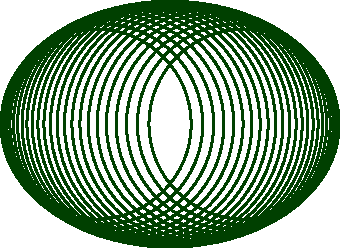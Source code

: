 size(6cm);

real a = 2;
real b = 1.45;
real c = sqrt(a^2 - b^2);
int n = 25;
real pas = 2*a/n;
real d = -a;
pair centre;
real r;
path C;
pen Gv = darkgreen + 1;

for(int i=1; i<n; ++i){
  d = d + pas;

  centre = (c^2*d/a^2,0);
  r = b*sqrt(1-c^2*d^2/a^4);

  C = circle(centre,r);

  draw(C,Gv);
} 